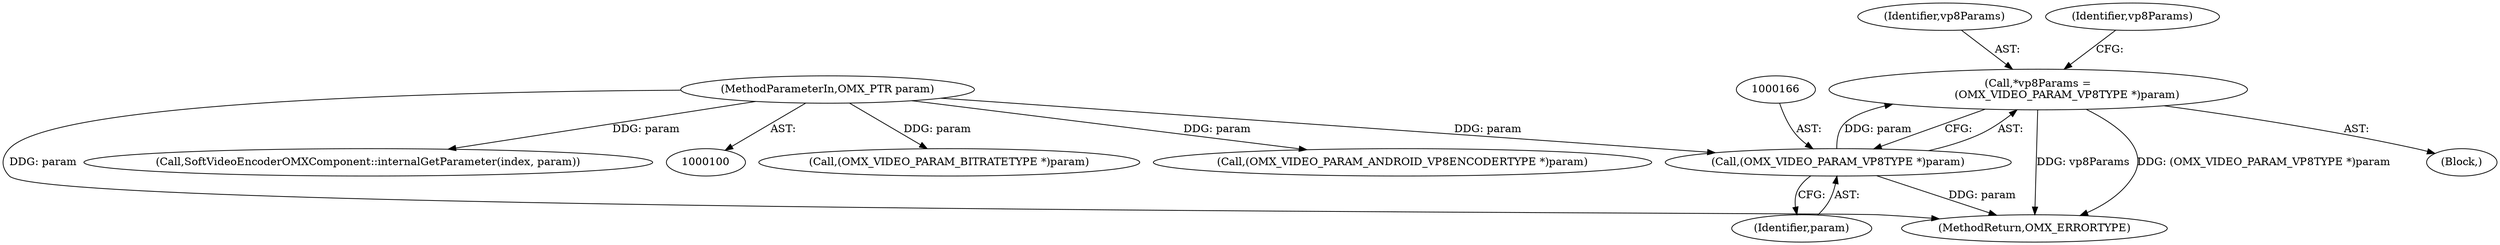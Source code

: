 digraph "0_Android_295c883fe3105b19bcd0f9e07d54c6b589fc5bff_27@pointer" {
"1000163" [label="(Call,*vp8Params =\n                 (OMX_VIDEO_PARAM_VP8TYPE *)param)"];
"1000165" [label="(Call,(OMX_VIDEO_PARAM_VP8TYPE *)param)"];
"1000102" [label="(MethodParameterIn,OMX_PTR param)"];
"1000116" [label="(Call,(OMX_VIDEO_PARAM_BITRATETYPE *)param)"];
"1000164" [label="(Identifier,vp8Params)"];
"1000204" [label="(Call,(OMX_VIDEO_PARAM_ANDROID_VP8ENCODERTYPE *)param)"];
"1000255" [label="(MethodReturn,OMX_ERRORTYPE)"];
"1000171" [label="(Identifier,vp8Params)"];
"1000161" [label="(Block,)"];
"1000165" [label="(Call,(OMX_VIDEO_PARAM_VP8TYPE *)param)"];
"1000167" [label="(Identifier,param)"];
"1000252" [label="(Call,SoftVideoEncoderOMXComponent::internalGetParameter(index, param))"];
"1000102" [label="(MethodParameterIn,OMX_PTR param)"];
"1000163" [label="(Call,*vp8Params =\n                 (OMX_VIDEO_PARAM_VP8TYPE *)param)"];
"1000163" -> "1000161"  [label="AST: "];
"1000163" -> "1000165"  [label="CFG: "];
"1000164" -> "1000163"  [label="AST: "];
"1000165" -> "1000163"  [label="AST: "];
"1000171" -> "1000163"  [label="CFG: "];
"1000163" -> "1000255"  [label="DDG: vp8Params"];
"1000163" -> "1000255"  [label="DDG: (OMX_VIDEO_PARAM_VP8TYPE *)param"];
"1000165" -> "1000163"  [label="DDG: param"];
"1000165" -> "1000167"  [label="CFG: "];
"1000166" -> "1000165"  [label="AST: "];
"1000167" -> "1000165"  [label="AST: "];
"1000165" -> "1000255"  [label="DDG: param"];
"1000102" -> "1000165"  [label="DDG: param"];
"1000102" -> "1000100"  [label="AST: "];
"1000102" -> "1000255"  [label="DDG: param"];
"1000102" -> "1000116"  [label="DDG: param"];
"1000102" -> "1000204"  [label="DDG: param"];
"1000102" -> "1000252"  [label="DDG: param"];
}
